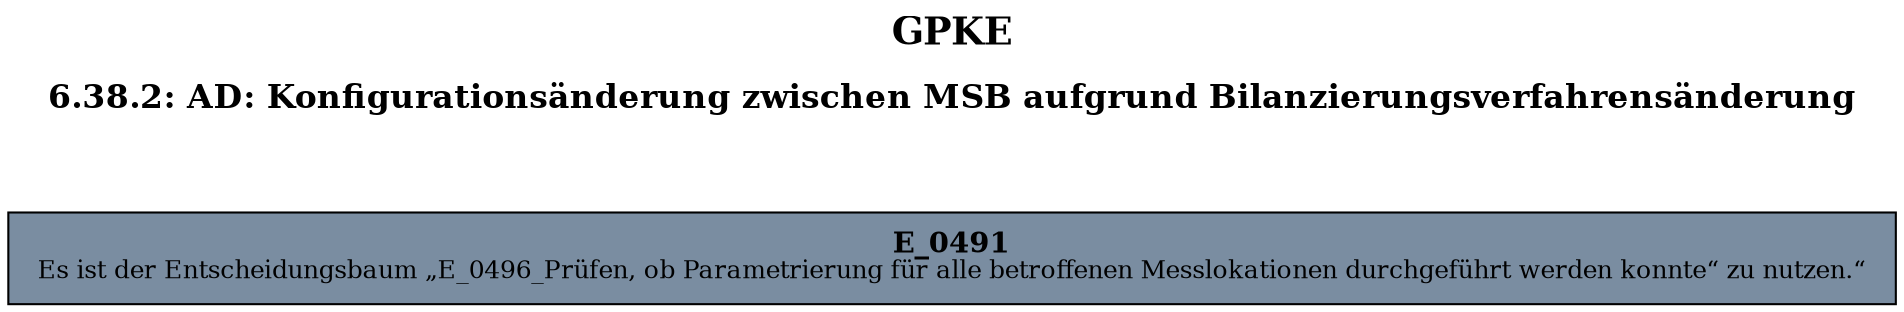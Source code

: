 digraph D {
    labelloc="t";
    label=<<B><FONT POINT-SIZE="18">GPKE</FONT></B><BR/><BR/><B><FONT POINT-SIZE="16">6.38.2: AD: Konfigurationsänderung zwischen MSB aufgrund Bilanzierungsverfahrensänderung</FONT></B><BR/><BR/><BR/><BR/>>;
    ratio="compress";
    concentrate=true;
    pack=true;
    rankdir=TB;
    packmode="array";
    size="20,20";
    "Empty" [margin="0.2,0.12", shape=box, style=filled, fillcolor="#7a8da1", label=<<B>E_0491</B><BR align="center"/><FONT point-size="12">Es ist der Entscheidungsbaum „E_0496_Prüfen, ob Parametrierung für alle betroffenen Messlokationen durchgeführt werden konnte“ zu nutzen.“</FONT><BR align="center"/>>];


    bgcolor="transparent";
}